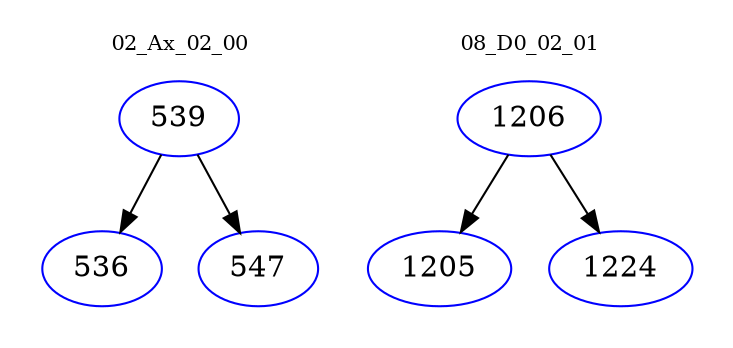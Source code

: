 digraph{
subgraph cluster_0 {
color = white
label = "02_Ax_02_00";
fontsize=10;
T0_539 [label="539", color="blue"]
T0_539 -> T0_536 [color="black"]
T0_536 [label="536", color="blue"]
T0_539 -> T0_547 [color="black"]
T0_547 [label="547", color="blue"]
}
subgraph cluster_1 {
color = white
label = "08_D0_02_01";
fontsize=10;
T1_1206 [label="1206", color="blue"]
T1_1206 -> T1_1205 [color="black"]
T1_1205 [label="1205", color="blue"]
T1_1206 -> T1_1224 [color="black"]
T1_1224 [label="1224", color="blue"]
}
}
